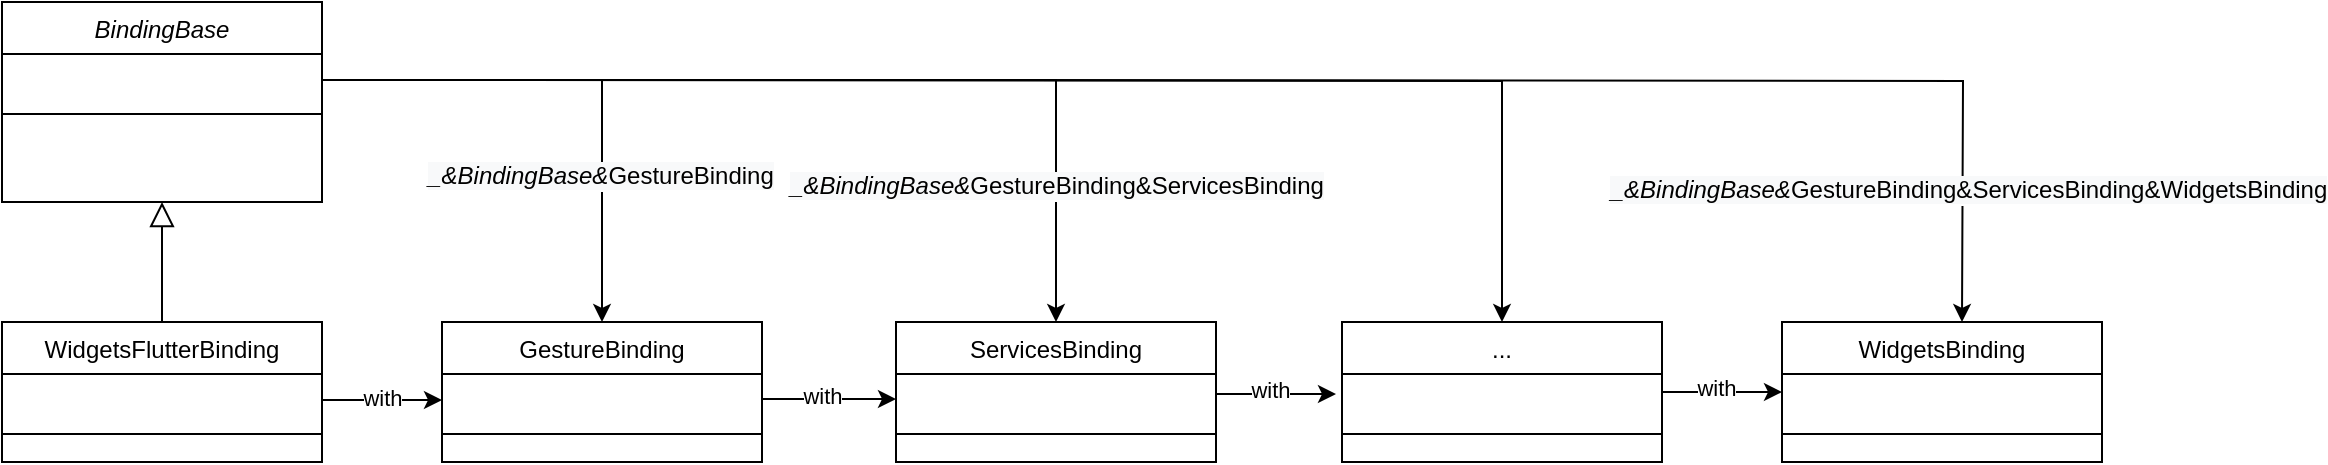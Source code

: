 <mxfile version="14.1.1" type="github">
  <diagram id="C5RBs43oDa-KdzZeNtuy" name="Page-1">
    <mxGraphModel dx="946" dy="614" grid="1" gridSize="10" guides="1" tooltips="1" connect="1" arrows="1" fold="1" page="1" pageScale="1" pageWidth="827" pageHeight="1169" math="0" shadow="0">
      <root>
        <mxCell id="WIyWlLk6GJQsqaUBKTNV-0" />
        <mxCell id="WIyWlLk6GJQsqaUBKTNV-1" parent="WIyWlLk6GJQsqaUBKTNV-0" />
        <mxCell id="zkfFHV4jXpPFQw0GAbJ--0" value="BindingBase" style="swimlane;fontStyle=2;align=center;verticalAlign=top;childLayout=stackLayout;horizontal=1;startSize=26;horizontalStack=0;resizeParent=1;resizeLast=0;collapsible=1;marginBottom=0;rounded=0;shadow=0;strokeWidth=1;" parent="WIyWlLk6GJQsqaUBKTNV-1" vertex="1">
          <mxGeometry x="220" y="120" width="160" height="100" as="geometry">
            <mxRectangle x="230" y="140" width="160" height="26" as="alternateBounds" />
          </mxGeometry>
        </mxCell>
        <mxCell id="zkfFHV4jXpPFQw0GAbJ--1" value=" " style="text;align=left;verticalAlign=top;spacingLeft=4;spacingRight=4;overflow=hidden;rotatable=0;points=[[0,0.5],[1,0.5]];portConstraint=eastwest;" parent="zkfFHV4jXpPFQw0GAbJ--0" vertex="1">
          <mxGeometry y="26" width="160" height="26" as="geometry" />
        </mxCell>
        <mxCell id="zkfFHV4jXpPFQw0GAbJ--4" value="" style="line;html=1;strokeWidth=1;align=left;verticalAlign=middle;spacingTop=-1;spacingLeft=3;spacingRight=3;rotatable=0;labelPosition=right;points=[];portConstraint=eastwest;" parent="zkfFHV4jXpPFQw0GAbJ--0" vertex="1">
          <mxGeometry y="52" width="160" height="8" as="geometry" />
        </mxCell>
        <mxCell id="zkfFHV4jXpPFQw0GAbJ--13" value="WidgetsFlutterBinding" style="swimlane;fontStyle=0;align=center;verticalAlign=top;childLayout=stackLayout;horizontal=1;startSize=26;horizontalStack=0;resizeParent=1;resizeLast=0;collapsible=1;marginBottom=0;rounded=0;shadow=0;strokeWidth=1;" parent="WIyWlLk6GJQsqaUBKTNV-1" vertex="1">
          <mxGeometry x="220" y="280" width="160" height="70" as="geometry">
            <mxRectangle x="340" y="380" width="170" height="26" as="alternateBounds" />
          </mxGeometry>
        </mxCell>
        <mxCell id="zkfFHV4jXpPFQw0GAbJ--14" value=" " style="text;align=left;verticalAlign=top;spacingLeft=4;spacingRight=4;overflow=hidden;rotatable=0;points=[[0,0.5],[1,0.5]];portConstraint=eastwest;" parent="zkfFHV4jXpPFQw0GAbJ--13" vertex="1">
          <mxGeometry y="26" width="160" height="26" as="geometry" />
        </mxCell>
        <mxCell id="zkfFHV4jXpPFQw0GAbJ--15" value="" style="line;html=1;strokeWidth=1;align=left;verticalAlign=middle;spacingTop=-1;spacingLeft=3;spacingRight=3;rotatable=0;labelPosition=right;points=[];portConstraint=eastwest;" parent="zkfFHV4jXpPFQw0GAbJ--13" vertex="1">
          <mxGeometry y="52" width="160" height="8" as="geometry" />
        </mxCell>
        <mxCell id="zkfFHV4jXpPFQw0GAbJ--16" value="" style="endArrow=block;endSize=10;endFill=0;shadow=0;strokeWidth=1;rounded=0;edgeStyle=elbowEdgeStyle;elbow=vertical;" parent="WIyWlLk6GJQsqaUBKTNV-1" source="zkfFHV4jXpPFQw0GAbJ--13" target="zkfFHV4jXpPFQw0GAbJ--0" edge="1">
          <mxGeometry width="160" relative="1" as="geometry">
            <mxPoint x="210" y="373" as="sourcePoint" />
            <mxPoint x="310" y="271" as="targetPoint" />
          </mxGeometry>
        </mxCell>
        <mxCell id="pKtcCHBVsk0o6ZxDX-7L-0" value="GestureBinding" style="swimlane;fontStyle=0;align=center;verticalAlign=top;childLayout=stackLayout;horizontal=1;startSize=26;horizontalStack=0;resizeParent=1;resizeLast=0;collapsible=1;marginBottom=0;rounded=0;shadow=0;strokeWidth=1;" vertex="1" parent="WIyWlLk6GJQsqaUBKTNV-1">
          <mxGeometry x="440" y="280" width="160" height="70" as="geometry">
            <mxRectangle x="340" y="380" width="170" height="26" as="alternateBounds" />
          </mxGeometry>
        </mxCell>
        <mxCell id="pKtcCHBVsk0o6ZxDX-7L-1" value=" " style="text;align=left;verticalAlign=top;spacingLeft=4;spacingRight=4;overflow=hidden;rotatable=0;points=[[0,0.5],[1,0.5]];portConstraint=eastwest;" vertex="1" parent="pKtcCHBVsk0o6ZxDX-7L-0">
          <mxGeometry y="26" width="160" height="26" as="geometry" />
        </mxCell>
        <mxCell id="pKtcCHBVsk0o6ZxDX-7L-2" value="" style="line;html=1;strokeWidth=1;align=left;verticalAlign=middle;spacingTop=-1;spacingLeft=3;spacingRight=3;rotatable=0;labelPosition=right;points=[];portConstraint=eastwest;" vertex="1" parent="pKtcCHBVsk0o6ZxDX-7L-0">
          <mxGeometry y="52" width="160" height="8" as="geometry" />
        </mxCell>
        <mxCell id="pKtcCHBVsk0o6ZxDX-7L-3" value="ServicesBinding" style="swimlane;fontStyle=0;align=center;verticalAlign=top;childLayout=stackLayout;horizontal=1;startSize=26;horizontalStack=0;resizeParent=1;resizeLast=0;collapsible=1;marginBottom=0;rounded=0;shadow=0;strokeWidth=1;" vertex="1" parent="WIyWlLk6GJQsqaUBKTNV-1">
          <mxGeometry x="667" y="280" width="160" height="70" as="geometry">
            <mxRectangle x="340" y="380" width="170" height="26" as="alternateBounds" />
          </mxGeometry>
        </mxCell>
        <mxCell id="pKtcCHBVsk0o6ZxDX-7L-4" value=" " style="text;align=left;verticalAlign=top;spacingLeft=4;spacingRight=4;overflow=hidden;rotatable=0;points=[[0,0.5],[1,0.5]];portConstraint=eastwest;" vertex="1" parent="pKtcCHBVsk0o6ZxDX-7L-3">
          <mxGeometry y="26" width="160" height="26" as="geometry" />
        </mxCell>
        <mxCell id="pKtcCHBVsk0o6ZxDX-7L-5" value="" style="line;html=1;strokeWidth=1;align=left;verticalAlign=middle;spacingTop=-1;spacingLeft=3;spacingRight=3;rotatable=0;labelPosition=right;points=[];portConstraint=eastwest;" vertex="1" parent="pKtcCHBVsk0o6ZxDX-7L-3">
          <mxGeometry y="52" width="160" height="8" as="geometry" />
        </mxCell>
        <mxCell id="pKtcCHBVsk0o6ZxDX-7L-6" value="..." style="swimlane;fontStyle=0;align=center;verticalAlign=top;childLayout=stackLayout;horizontal=1;startSize=26;horizontalStack=0;resizeParent=1;resizeLast=0;collapsible=1;marginBottom=0;rounded=0;shadow=0;strokeWidth=1;" vertex="1" parent="WIyWlLk6GJQsqaUBKTNV-1">
          <mxGeometry x="890" y="280" width="160" height="70" as="geometry">
            <mxRectangle x="340" y="380" width="170" height="26" as="alternateBounds" />
          </mxGeometry>
        </mxCell>
        <mxCell id="pKtcCHBVsk0o6ZxDX-7L-7" value=" " style="text;align=left;verticalAlign=top;spacingLeft=4;spacingRight=4;overflow=hidden;rotatable=0;points=[[0,0.5],[1,0.5]];portConstraint=eastwest;" vertex="1" parent="pKtcCHBVsk0o6ZxDX-7L-6">
          <mxGeometry y="26" width="160" height="26" as="geometry" />
        </mxCell>
        <mxCell id="pKtcCHBVsk0o6ZxDX-7L-8" value="" style="line;html=1;strokeWidth=1;align=left;verticalAlign=middle;spacingTop=-1;spacingLeft=3;spacingRight=3;rotatable=0;labelPosition=right;points=[];portConstraint=eastwest;" vertex="1" parent="pKtcCHBVsk0o6ZxDX-7L-6">
          <mxGeometry y="52" width="160" height="8" as="geometry" />
        </mxCell>
        <mxCell id="pKtcCHBVsk0o6ZxDX-7L-12" value=" " style="text;align=left;verticalAlign=top;spacingLeft=4;spacingRight=4;overflow=hidden;rotatable=0;points=[[0,0.5],[1,0.5]];portConstraint=eastwest;" vertex="1" parent="WIyWlLk6GJQsqaUBKTNV-1">
          <mxGeometry x="1120" y="316" width="160" height="26" as="geometry" />
        </mxCell>
        <mxCell id="pKtcCHBVsk0o6ZxDX-7L-19" value="WidgetsBinding" style="swimlane;fontStyle=0;align=center;verticalAlign=top;childLayout=stackLayout;horizontal=1;startSize=26;horizontalStack=0;resizeParent=1;resizeLast=0;collapsible=1;marginBottom=0;rounded=0;shadow=0;strokeWidth=1;" vertex="1" parent="WIyWlLk6GJQsqaUBKTNV-1">
          <mxGeometry x="1110" y="280" width="160" height="70" as="geometry">
            <mxRectangle x="340" y="380" width="170" height="26" as="alternateBounds" />
          </mxGeometry>
        </mxCell>
        <mxCell id="pKtcCHBVsk0o6ZxDX-7L-20" value=" " style="text;align=left;verticalAlign=top;spacingLeft=4;spacingRight=4;overflow=hidden;rotatable=0;points=[[0,0.5],[1,0.5]];portConstraint=eastwest;" vertex="1" parent="pKtcCHBVsk0o6ZxDX-7L-19">
          <mxGeometry y="26" width="160" height="26" as="geometry" />
        </mxCell>
        <mxCell id="pKtcCHBVsk0o6ZxDX-7L-21" value="" style="line;html=1;strokeWidth=1;align=left;verticalAlign=middle;spacingTop=-1;spacingLeft=3;spacingRight=3;rotatable=0;labelPosition=right;points=[];portConstraint=eastwest;" vertex="1" parent="pKtcCHBVsk0o6ZxDX-7L-19">
          <mxGeometry y="52" width="160" height="8" as="geometry" />
        </mxCell>
        <mxCell id="pKtcCHBVsk0o6ZxDX-7L-22" value="" style="endArrow=classic;html=1;exitX=1;exitY=0.5;exitDx=0;exitDy=0;entryX=0;entryY=0.5;entryDx=0;entryDy=0;" edge="1" parent="WIyWlLk6GJQsqaUBKTNV-1" source="zkfFHV4jXpPFQw0GAbJ--14" target="pKtcCHBVsk0o6ZxDX-7L-1">
          <mxGeometry width="50" height="50" relative="1" as="geometry">
            <mxPoint x="450" y="390" as="sourcePoint" />
            <mxPoint x="500" y="340" as="targetPoint" />
          </mxGeometry>
        </mxCell>
        <mxCell id="pKtcCHBVsk0o6ZxDX-7L-23" value="with&lt;br&gt;" style="edgeLabel;html=1;align=center;verticalAlign=middle;resizable=0;points=[];" vertex="1" connectable="0" parent="pKtcCHBVsk0o6ZxDX-7L-22">
          <mxGeometry y="1" relative="1" as="geometry">
            <mxPoint as="offset" />
          </mxGeometry>
        </mxCell>
        <mxCell id="pKtcCHBVsk0o6ZxDX-7L-27" value="" style="endArrow=classic;html=1;exitX=1;exitY=0.481;exitDx=0;exitDy=0;entryX=0;entryY=0.5;entryDx=0;entryDy=0;exitPerimeter=0;" edge="1" parent="WIyWlLk6GJQsqaUBKTNV-1" source="pKtcCHBVsk0o6ZxDX-7L-1">
          <mxGeometry width="50" height="50" relative="1" as="geometry">
            <mxPoint x="607" y="318.5" as="sourcePoint" />
            <mxPoint x="667" y="318.5" as="targetPoint" />
            <Array as="points" />
          </mxGeometry>
        </mxCell>
        <mxCell id="pKtcCHBVsk0o6ZxDX-7L-28" value="with" style="edgeLabel;html=1;align=center;verticalAlign=middle;resizable=0;points=[];" vertex="1" connectable="0" parent="pKtcCHBVsk0o6ZxDX-7L-27">
          <mxGeometry x="-0.1" y="2" relative="1" as="geometry">
            <mxPoint as="offset" />
          </mxGeometry>
        </mxCell>
        <mxCell id="pKtcCHBVsk0o6ZxDX-7L-29" value="" style="endArrow=classic;html=1;exitX=1;exitY=0.5;exitDx=0;exitDy=0;entryX=0;entryY=0.5;entryDx=0;entryDy=0;" edge="1" parent="WIyWlLk6GJQsqaUBKTNV-1">
          <mxGeometry width="50" height="50" relative="1" as="geometry">
            <mxPoint x="827" y="316" as="sourcePoint" />
            <mxPoint x="887" y="316" as="targetPoint" />
            <Array as="points" />
          </mxGeometry>
        </mxCell>
        <mxCell id="pKtcCHBVsk0o6ZxDX-7L-30" value="with" style="edgeLabel;html=1;align=center;verticalAlign=middle;resizable=0;points=[];" vertex="1" connectable="0" parent="pKtcCHBVsk0o6ZxDX-7L-29">
          <mxGeometry x="-0.1" y="2" relative="1" as="geometry">
            <mxPoint as="offset" />
          </mxGeometry>
        </mxCell>
        <mxCell id="pKtcCHBVsk0o6ZxDX-7L-37" value="" style="endArrow=classic;html=1;exitX=1;exitY=0.5;exitDx=0;exitDy=0;entryX=0;entryY=0.5;entryDx=0;entryDy=0;" edge="1" parent="WIyWlLk6GJQsqaUBKTNV-1">
          <mxGeometry width="50" height="50" relative="1" as="geometry">
            <mxPoint x="1050" y="315" as="sourcePoint" />
            <mxPoint x="1110" y="315" as="targetPoint" />
            <Array as="points" />
          </mxGeometry>
        </mxCell>
        <mxCell id="pKtcCHBVsk0o6ZxDX-7L-38" value="with" style="edgeLabel;html=1;align=center;verticalAlign=middle;resizable=0;points=[];" vertex="1" connectable="0" parent="pKtcCHBVsk0o6ZxDX-7L-37">
          <mxGeometry x="-0.1" y="2" relative="1" as="geometry">
            <mxPoint as="offset" />
          </mxGeometry>
        </mxCell>
        <mxCell id="pKtcCHBVsk0o6ZxDX-7L-39" style="edgeStyle=orthogonalEdgeStyle;rounded=0;orthogonalLoop=1;jettySize=auto;html=1;exitX=1;exitY=0.5;exitDx=0;exitDy=0;" edge="1" parent="WIyWlLk6GJQsqaUBKTNV-1" source="zkfFHV4jXpPFQw0GAbJ--1" target="pKtcCHBVsk0o6ZxDX-7L-0">
          <mxGeometry relative="1" as="geometry" />
        </mxCell>
        <mxCell id="pKtcCHBVsk0o6ZxDX-7L-46" value="&lt;span style=&quot;font-size: 12px ; font-style: italic ; background-color: rgb(248 , 249 , 250)&quot;&gt;_&amp;amp;BindingBase&amp;amp;&lt;/span&gt;&lt;span style=&quot;font-size: 12px ; background-color: rgb(248 , 249 , 250)&quot;&gt;GestureBinding&lt;/span&gt;" style="edgeLabel;html=1;align=center;verticalAlign=middle;resizable=0;points=[];" vertex="1" connectable="0" parent="pKtcCHBVsk0o6ZxDX-7L-39">
          <mxGeometry x="0.441" y="-1" relative="1" as="geometry">
            <mxPoint as="offset" />
          </mxGeometry>
        </mxCell>
        <mxCell id="pKtcCHBVsk0o6ZxDX-7L-40" style="edgeStyle=orthogonalEdgeStyle;rounded=0;orthogonalLoop=1;jettySize=auto;html=1;exitX=1;exitY=0.5;exitDx=0;exitDy=0;entryX=0.5;entryY=0;entryDx=0;entryDy=0;" edge="1" parent="WIyWlLk6GJQsqaUBKTNV-1" source="zkfFHV4jXpPFQw0GAbJ--1" target="pKtcCHBVsk0o6ZxDX-7L-3">
          <mxGeometry relative="1" as="geometry">
            <mxPoint x="670" y="180" as="targetPoint" />
          </mxGeometry>
        </mxCell>
        <mxCell id="pKtcCHBVsk0o6ZxDX-7L-47" value="&lt;span style=&quot;font-size: 12px ; font-style: italic ; background-color: rgb(248 , 249 , 250)&quot;&gt;_&amp;amp;BindingBase&amp;amp;&lt;/span&gt;&lt;span style=&quot;font-size: 12px ; background-color: rgb(248 , 249 , 250)&quot;&gt;GestureBinding&amp;amp;&lt;/span&gt;&lt;span style=&quot;font-size: 12px ; background-color: rgb(248 , 249 , 250)&quot;&gt;ServicesBinding&lt;/span&gt;" style="edgeLabel;html=1;align=center;verticalAlign=middle;resizable=0;points=[];" vertex="1" connectable="0" parent="pKtcCHBVsk0o6ZxDX-7L-40">
          <mxGeometry x="0.721" relative="1" as="geometry">
            <mxPoint as="offset" />
          </mxGeometry>
        </mxCell>
        <mxCell id="pKtcCHBVsk0o6ZxDX-7L-41" style="edgeStyle=orthogonalEdgeStyle;rounded=0;orthogonalLoop=1;jettySize=auto;html=1;exitX=1;exitY=0.5;exitDx=0;exitDy=0;entryX=0.5;entryY=0;entryDx=0;entryDy=0;" edge="1" parent="WIyWlLk6GJQsqaUBKTNV-1" target="pKtcCHBVsk0o6ZxDX-7L-6">
          <mxGeometry relative="1" as="geometry">
            <mxPoint x="847" y="280" as="targetPoint" />
            <mxPoint x="480" y="159" as="sourcePoint" />
          </mxGeometry>
        </mxCell>
        <mxCell id="pKtcCHBVsk0o6ZxDX-7L-48" value="&lt;span style=&quot;color: rgba(0 , 0 , 0 , 0) ; font-family: monospace ; font-size: 0px ; background-color: rgb(248 , 249 , 250)&quot;&gt;%3CmxGraphModel%3E%3Croot%3E%3CmxCell%20id%3D%220%22%2F%3E%3CmxCell%20id%3D%221%22%20parent%3D%220%22%2F%3E%3CmxCell%20id%3D%222%22%20value%3D%22%26lt%3Bspan%20style%3D%26quot%3Bfont-size%3A%2012px%20%3B%20font-style%3A%20italic%20%3B%20background-color%3A%20rgb(248%20%2C%20249%20%2C%20250)%26quot%3B%26gt%3B_%26amp%3Bamp%3BBindingBase%26amp%3Bamp%3B%26lt%3B%2Fspan%26gt%3B%26lt%3Bspan%20style%3D%26quot%3Bfont-size%3A%2012px%20%3B%20background-color%3A%20rgb(248%20%2C%20249%20%2C%20250)%26quot%3B%26gt%3BGestureBinding%26amp%3Bamp%3B%26lt%3B%2Fspan%26gt%3B%26lt%3Bspan%20style%3D%26quot%3Bfont-size%3A%2012px%20%3B%20background-color%3A%20rgb(248%20%2C%20249%20%2C%20250)%26quot%3B%26gt%3BServicesBinding%26lt%3B%2Fspan%26gt%3B%22%20style%3D%22edgeLabel%3Bhtml%3D1%3Balign%3Dcenter%3BverticalAlign%3Dmiddle%3Bresizable%3D0%3Bpoints%3D%5B%5D%3B%22%20vertex%3D%221%22%20connectable%3D%220%22%20parent%3D%221%22%3E%3CmxGeometry%20x%3D%22747%22%20y%3D%22212%22%20as%3D%22geometry%22%2F%3E%3C%2FmxCell%3E%3C%2Froot%3E%3C%2FmxGraphModel%3E&lt;/span&gt;" style="edgeLabel;html=1;align=center;verticalAlign=middle;resizable=0;points=[];" vertex="1" connectable="0" parent="pKtcCHBVsk0o6ZxDX-7L-41">
          <mxGeometry x="0.797" y="-3" relative="1" as="geometry">
            <mxPoint as="offset" />
          </mxGeometry>
        </mxCell>
        <mxCell id="pKtcCHBVsk0o6ZxDX-7L-45" style="edgeStyle=orthogonalEdgeStyle;rounded=0;orthogonalLoop=1;jettySize=auto;html=1;exitX=1;exitY=0.5;exitDx=0;exitDy=0;entryX=0.5;entryY=0;entryDx=0;entryDy=0;" edge="1" parent="WIyWlLk6GJQsqaUBKTNV-1">
          <mxGeometry relative="1" as="geometry">
            <mxPoint x="1200" y="280" as="targetPoint" />
            <mxPoint x="710" y="159" as="sourcePoint" />
          </mxGeometry>
        </mxCell>
        <mxCell id="pKtcCHBVsk0o6ZxDX-7L-50" value="&lt;span style=&quot;font-size: 12px ; font-style: italic ; background-color: rgb(248 , 249 , 250)&quot;&gt;_&amp;amp;BindingBase&amp;amp;&lt;/span&gt;&lt;span style=&quot;font-size: 12px ; background-color: rgb(248 , 249 , 250)&quot;&gt;GestureBinding&amp;amp;&lt;/span&gt;&lt;span style=&quot;font-size: 12px ; background-color: rgb(248 , 249 , 250)&quot;&gt;ServicesBinding&amp;amp;&lt;/span&gt;&lt;span style=&quot;font-size: 12px ; background-color: rgb(248 , 249 , 250)&quot;&gt;WidgetsBinding&lt;/span&gt;" style="edgeLabel;html=1;align=center;verticalAlign=middle;resizable=0;points=[];" vertex="1" connectable="0" parent="pKtcCHBVsk0o6ZxDX-7L-45">
          <mxGeometry x="0.784" y="2" relative="1" as="geometry">
            <mxPoint as="offset" />
          </mxGeometry>
        </mxCell>
      </root>
    </mxGraphModel>
  </diagram>
</mxfile>
